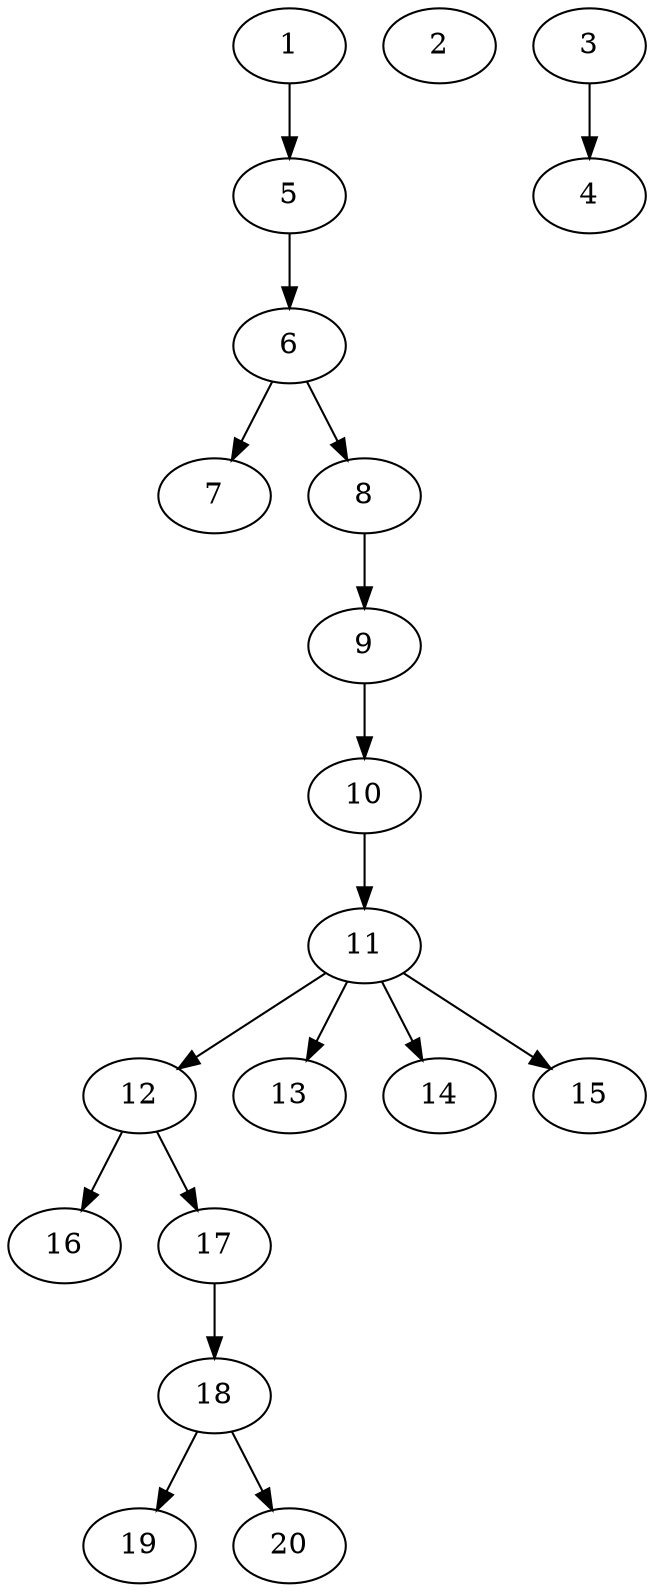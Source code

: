 // DAG automatically generated by daggen at Sat Jul 27 15:35:52 2019
// ./daggen --dot -n 20 --ccr 0.4 --fat 0.4 --regular 0.5 --density 0.6 --mindata 5242880 --maxdata 52428800 
digraph G {
  1 [size="118223360", alpha="0.13", expect_size="47289344"] 
  1 -> 5 [size ="47289344"]
  2 [size="23738880", alpha="0.04", expect_size="9495552"] 
  3 [size="35110400", alpha="0.06", expect_size="14044160"] 
  3 -> 4 [size ="14044160"]
  4 [size="122050560", alpha="0.02", expect_size="48820224"] 
  5 [size="58109440", alpha="0.00", expect_size="23243776"] 
  5 -> 6 [size ="23243776"]
  6 [size="26145280", alpha="0.06", expect_size="10458112"] 
  6 -> 7 [size ="10458112"]
  6 -> 8 [size ="10458112"]
  7 [size="38976000", alpha="0.01", expect_size="15590400"] 
  8 [size="80332800", alpha="0.08", expect_size="32133120"] 
  8 -> 9 [size ="32133120"]
  9 [size="92200960", alpha="0.08", expect_size="36880384"] 
  9 -> 10 [size ="36880384"]
  10 [size="83179520", alpha="0.09", expect_size="33271808"] 
  10 -> 11 [size ="33271808"]
  11 [size="26926080", alpha="0.01", expect_size="10770432"] 
  11 -> 12 [size ="10770432"]
  11 -> 13 [size ="10770432"]
  11 -> 14 [size ="10770432"]
  11 -> 15 [size ="10770432"]
  12 [size="103490560", alpha="0.16", expect_size="41396224"] 
  12 -> 16 [size ="41396224"]
  12 -> 17 [size ="41396224"]
  13 [size="125140480", alpha="0.05", expect_size="50056192"] 
  14 [size="45491200", alpha="0.06", expect_size="18196480"] 
  15 [size="55098880", alpha="0.13", expect_size="22039552"] 
  16 [size="57387520", alpha="0.07", expect_size="22955008"] 
  17 [size="90534400", alpha="0.08", expect_size="36213760"] 
  17 -> 18 [size ="36213760"]
  18 [size="94645760", alpha="0.09", expect_size="37858304"] 
  18 -> 19 [size ="37858304"]
  18 -> 20 [size ="37858304"]
  19 [size="22924800", alpha="0.11", expect_size="9169920"] 
  20 [size="70684160", alpha="0.03", expect_size="28273664"] 
}
